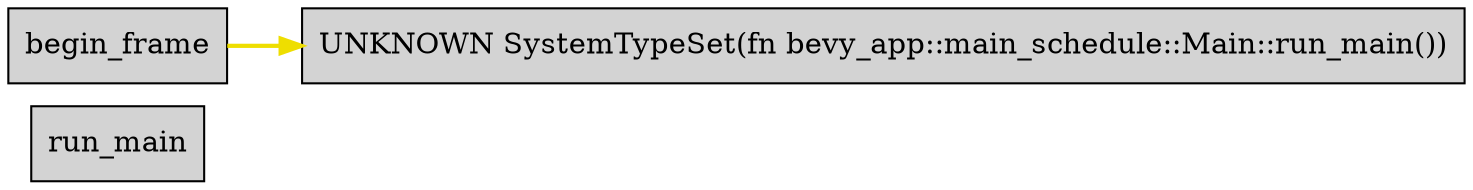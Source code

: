 digraph "" {
	"compound"="true";
	"splines"="spline";
	"rankdir"="LR";
	"bgcolor"="white";
	"fontname"="Helvetica";
	"nodesep"="0.15";
	edge ["penwidth"="2"];
	node ["shape"="box", "style"="filled"];
	"node_System(0)" ["label"="run_main", "tooltip"="bevy_app::main_schedule::Main::run_main"]
	"node_System(1)" ["label"="begin_frame", "tooltip"="bevy_ecs::schedule::stepping::Stepping::begin_frame"]
	"node_System(1)" -> "UNKNOWN SystemTypeSet(fn bevy_app::main_schedule::Main::run_main())" ["lhead"="", "ltail"="", "tooltip"="begin_frame → SystemTypeSet(run_main())", "color"="#eede00"]
}
